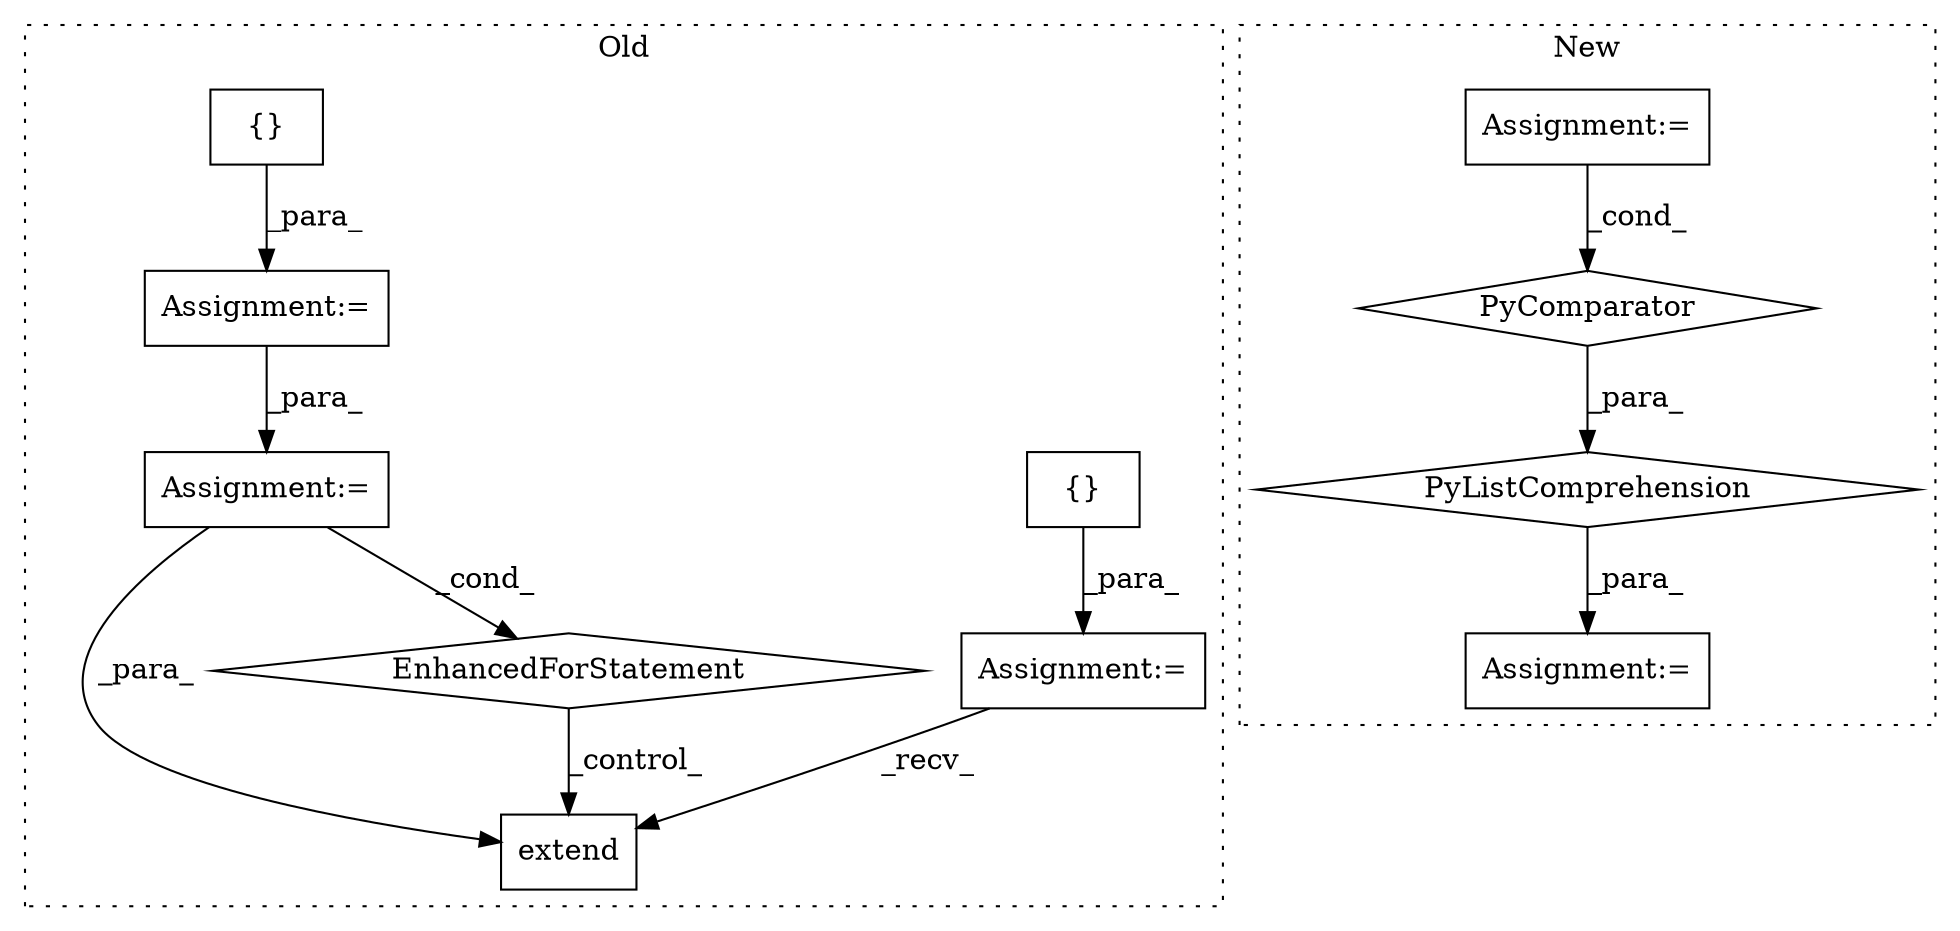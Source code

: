 digraph G {
subgraph cluster0 {
1 [label="extend" a="32" s="1453,1466" l="7,1" shape="box"];
6 [label="Assignment:=" a="7" s="1312" l="1" shape="box"];
7 [label="{}" a="4" s="1325" l="2" shape="box"];
8 [label="Assignment:=" a="7" s="1333,1437" l="73,2" shape="box"];
9 [label="EnhancedForStatement" a="70" s="1333,1437" l="73,2" shape="diamond"];
10 [label="{}" a="4" s="1044,1082" l="1,1" shape="box"];
11 [label="Assignment:=" a="7" s="1008" l="1" shape="box"];
label = "Old";
style="dotted";
}
subgraph cluster1 {
2 [label="PyListComprehension" a="109" s="1505" l="156" shape="diamond"];
3 [label="PyComparator" a="113" s="1612" l="36" shape="diamond"];
4 [label="Assignment:=" a="7" s="854" l="6" shape="box"];
5 [label="Assignment:=" a="7" s="1488" l="17" shape="box"];
label = "New";
style="dotted";
}
2 -> 5 [label="_para_"];
3 -> 2 [label="_para_"];
4 -> 3 [label="_cond_"];
6 -> 1 [label="_recv_"];
7 -> 6 [label="_para_"];
8 -> 9 [label="_cond_"];
8 -> 1 [label="_para_"];
9 -> 1 [label="_control_"];
10 -> 11 [label="_para_"];
11 -> 8 [label="_para_"];
}